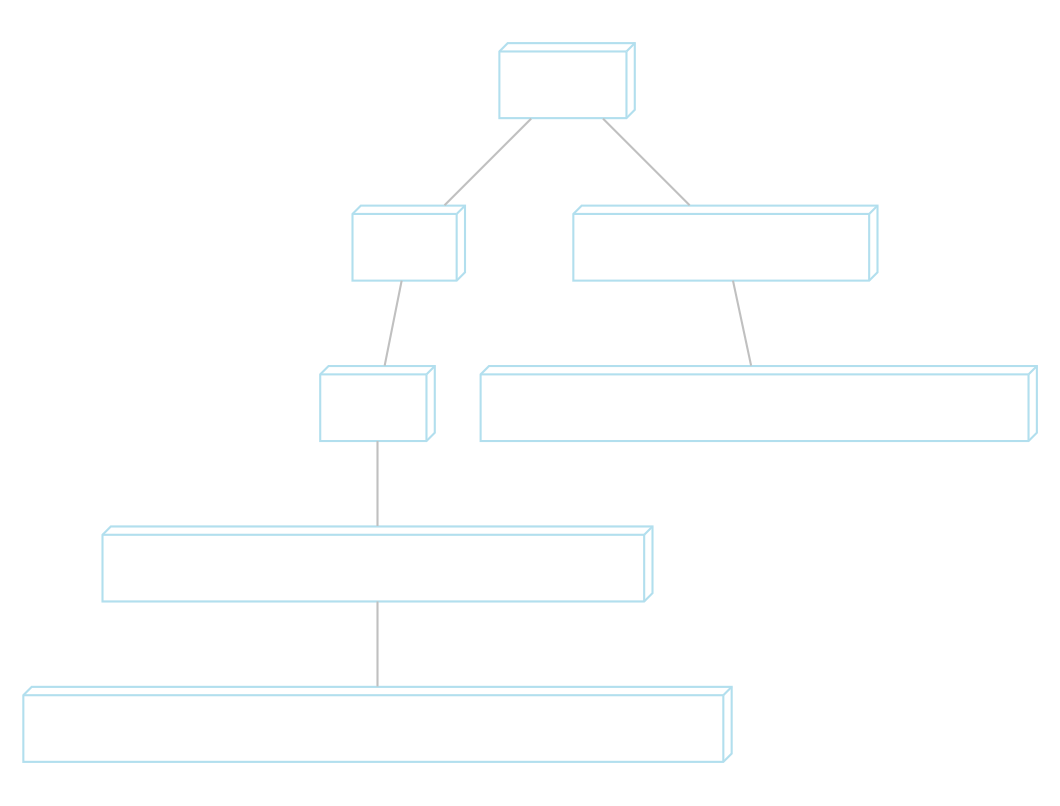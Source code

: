 digraph G {
    graph [dpi = 300];
    nodesep=0.3;
    ranksep=0.2;
    margin=0.1;
    ratio=0.75;
    bgcolor=transparent;
    node [shape=box3d, color=lightblue2, fontcolor=white];
    edge [arrowsize=0.8, color=grey, arrowhead=none];
    "/v1.0.0" -> "/card" -> "?loud" -> "POST body (user_name=\"Hubert\")" -> "POST response (returning personalised card)";
    "/v1.0.0" -> "/random_numbers" -> "GET response (returning numbers)";
}
